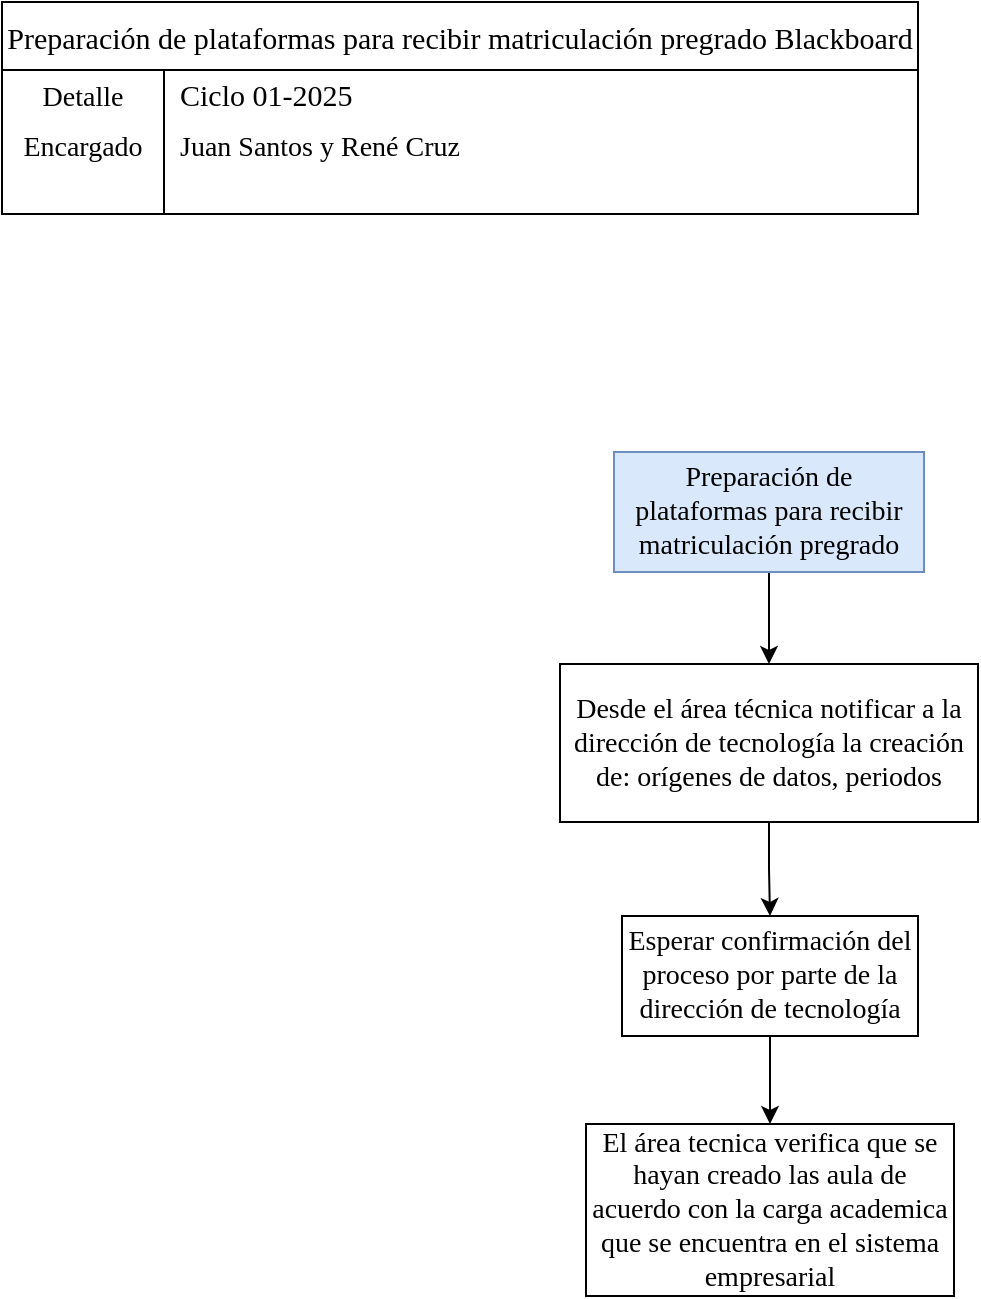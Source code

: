 <mxfile version="28.0.6">
  <diagram name="Página-1" id="r_tktDjxmc1hGxLiCpbB">
    <mxGraphModel dx="815" dy="481" grid="0" gridSize="10" guides="1" tooltips="1" connect="1" arrows="1" fold="1" page="1" pageScale="1" pageWidth="827" pageHeight="1169" math="0" shadow="0">
      <root>
        <mxCell id="0" />
        <mxCell id="1" parent="0" />
        <mxCell id="e1wjOFv5RlanklUoJInK-1" value="Preparación de plataformas para recibir matriculación pregrado Blackboard" style="shape=table;startSize=34;container=1;collapsible=0;childLayout=tableLayout;fixedRows=1;rowLines=0;fontStyle=0;fontSize=15;fontFamily=Times New Roman;" vertex="1" parent="1">
          <mxGeometry x="30" y="30" width="458" height="106" as="geometry" />
        </mxCell>
        <mxCell id="e1wjOFv5RlanklUoJInK-2" value="" style="shape=tableRow;horizontal=0;startSize=0;swimlaneHead=0;swimlaneBody=0;top=0;left=0;bottom=0;right=0;collapsible=0;dropTarget=0;fillColor=none;points=[[0,0.5],[1,0.5]];portConstraint=eastwest;strokeColor=inherit;fontSize=16;fontFamily=Times New Roman;" vertex="1" parent="e1wjOFv5RlanklUoJInK-1">
          <mxGeometry y="34" width="458" height="22" as="geometry" />
        </mxCell>
        <mxCell id="e1wjOFv5RlanklUoJInK-3" value="&lt;font style=&quot;font-size: 14px;&quot;&gt;Detalle&lt;/font&gt;&lt;div&gt;&lt;br&gt;&lt;/div&gt;" style="shape=partialRectangle;html=1;whiteSpace=wrap;connectable=0;fillColor=none;top=0;left=0;bottom=0;right=0;overflow=hidden;pointerEvents=1;strokeColor=inherit;fontSize=16;fontFamily=Times New Roman;" vertex="1" parent="e1wjOFv5RlanklUoJInK-2">
          <mxGeometry width="81" height="22" as="geometry">
            <mxRectangle width="81" height="22" as="alternateBounds" />
          </mxGeometry>
        </mxCell>
        <mxCell id="e1wjOFv5RlanklUoJInK-4" value="&lt;font style=&quot;font-size: 15px;&quot;&gt;Ciclo 01-2025&lt;/font&gt;" style="shape=partialRectangle;html=1;whiteSpace=wrap;connectable=0;fillColor=none;top=0;left=0;bottom=0;right=0;align=left;spacingLeft=6;overflow=hidden;strokeColor=inherit;fontSize=16;fontFamily=Times New Roman;" vertex="1" parent="e1wjOFv5RlanklUoJInK-2">
          <mxGeometry x="81" width="377" height="22" as="geometry">
            <mxRectangle width="377" height="22" as="alternateBounds" />
          </mxGeometry>
        </mxCell>
        <mxCell id="e1wjOFv5RlanklUoJInK-5" value="" style="shape=tableRow;horizontal=0;startSize=0;swimlaneHead=0;swimlaneBody=0;top=0;left=0;bottom=0;right=0;collapsible=0;dropTarget=0;fillColor=none;points=[[0,0.5],[1,0.5]];portConstraint=eastwest;strokeColor=inherit;fontSize=16;fontFamily=Times New Roman;" vertex="1" parent="e1wjOFv5RlanklUoJInK-1">
          <mxGeometry y="56" width="458" height="30" as="geometry" />
        </mxCell>
        <mxCell id="e1wjOFv5RlanklUoJInK-6" value="&lt;font style=&quot;font-size: 14px;&quot;&gt;Encargado&lt;/font&gt;" style="shape=partialRectangle;html=1;whiteSpace=wrap;connectable=0;fillColor=none;top=0;left=0;bottom=0;right=0;overflow=hidden;strokeColor=inherit;fontSize=16;fontFamily=Times New Roman;" vertex="1" parent="e1wjOFv5RlanklUoJInK-5">
          <mxGeometry width="81" height="30" as="geometry">
            <mxRectangle width="81" height="30" as="alternateBounds" />
          </mxGeometry>
        </mxCell>
        <mxCell id="e1wjOFv5RlanklUoJInK-7" value="&lt;span style=&quot;font-size: 14px;&quot;&gt;Juan Santos y René Cruz&lt;/span&gt;" style="shape=partialRectangle;html=1;whiteSpace=wrap;connectable=0;fillColor=none;top=0;left=0;bottom=0;right=0;align=left;spacingLeft=6;overflow=hidden;strokeColor=inherit;fontSize=16;fontFamily=Times New Roman;" vertex="1" parent="e1wjOFv5RlanklUoJInK-5">
          <mxGeometry x="81" width="377" height="30" as="geometry">
            <mxRectangle width="377" height="30" as="alternateBounds" />
          </mxGeometry>
        </mxCell>
        <mxCell id="e1wjOFv5RlanklUoJInK-8" value="" style="shape=tableRow;horizontal=0;startSize=0;swimlaneHead=0;swimlaneBody=0;top=0;left=0;bottom=0;right=0;collapsible=0;dropTarget=0;fillColor=none;points=[[0,0.5],[1,0.5]];portConstraint=eastwest;strokeColor=inherit;fontSize=16;fontFamily=Times New Roman;" vertex="1" parent="e1wjOFv5RlanklUoJInK-1">
          <mxGeometry y="86" width="458" height="20" as="geometry" />
        </mxCell>
        <mxCell id="e1wjOFv5RlanklUoJInK-9" value="" style="shape=partialRectangle;html=1;whiteSpace=wrap;connectable=0;fillColor=none;top=0;left=0;bottom=0;right=0;overflow=hidden;strokeColor=inherit;fontSize=16;fontFamily=Times New Roman;" vertex="1" parent="e1wjOFv5RlanklUoJInK-8">
          <mxGeometry width="81" height="20" as="geometry">
            <mxRectangle width="81" height="20" as="alternateBounds" />
          </mxGeometry>
        </mxCell>
        <mxCell id="e1wjOFv5RlanklUoJInK-10" value="" style="shape=partialRectangle;html=1;whiteSpace=wrap;connectable=0;fillColor=none;top=0;left=0;bottom=0;right=0;align=left;spacingLeft=6;overflow=hidden;strokeColor=inherit;fontSize=16;fontFamily=Times New Roman;" vertex="1" parent="e1wjOFv5RlanklUoJInK-8">
          <mxGeometry x="81" width="377" height="20" as="geometry">
            <mxRectangle width="377" height="20" as="alternateBounds" />
          </mxGeometry>
        </mxCell>
        <mxCell id="e1wjOFv5RlanklUoJInK-13" value="" style="edgeStyle=orthogonalEdgeStyle;rounded=0;orthogonalLoop=1;jettySize=auto;html=1;" edge="1" parent="1" source="e1wjOFv5RlanklUoJInK-11" target="e1wjOFv5RlanklUoJInK-12">
          <mxGeometry relative="1" as="geometry" />
        </mxCell>
        <mxCell id="e1wjOFv5RlanklUoJInK-11" value="&lt;font style=&quot;font-size: 14px;&quot;&gt;Preparación de plataformas para recibir matriculación pregrado&lt;/font&gt;" style="rounded=0;whiteSpace=wrap;html=1;fillColor=#dae8fc;strokeColor=#6c8ebf;fontFamily=Times New Roman;" vertex="1" parent="1">
          <mxGeometry x="336" y="255" width="155" height="60" as="geometry" />
        </mxCell>
        <mxCell id="e1wjOFv5RlanklUoJInK-15" value="" style="edgeStyle=orthogonalEdgeStyle;rounded=0;orthogonalLoop=1;jettySize=auto;html=1;" edge="1" parent="1" source="e1wjOFv5RlanklUoJInK-12" target="e1wjOFv5RlanklUoJInK-14">
          <mxGeometry relative="1" as="geometry" />
        </mxCell>
        <mxCell id="e1wjOFv5RlanklUoJInK-12" value="&lt;font style=&quot;font-size: 14px;&quot;&gt;Desde el área técnica notificar a la dirección de tecnología la creación de: orígenes de datos, periodos&lt;/font&gt;" style="whiteSpace=wrap;html=1;fontFamily=Times New Roman;rounded=0;" vertex="1" parent="1">
          <mxGeometry x="309" y="361" width="209" height="79" as="geometry" />
        </mxCell>
        <mxCell id="e1wjOFv5RlanklUoJInK-17" value="" style="edgeStyle=orthogonalEdgeStyle;rounded=0;orthogonalLoop=1;jettySize=auto;html=1;" edge="1" parent="1" source="e1wjOFv5RlanklUoJInK-14" target="e1wjOFv5RlanklUoJInK-16">
          <mxGeometry relative="1" as="geometry" />
        </mxCell>
        <mxCell id="e1wjOFv5RlanklUoJInK-14" value="&lt;font style=&quot;font-size: 14px;&quot;&gt;Esperar confirmación del proceso por parte de la dirección de tecnología&lt;/font&gt;" style="whiteSpace=wrap;html=1;fontFamily=Times New Roman;rounded=0;" vertex="1" parent="1">
          <mxGeometry x="340" y="487" width="148" height="60" as="geometry" />
        </mxCell>
        <mxCell id="e1wjOFv5RlanklUoJInK-16" value="&lt;font style=&quot;font-size: 14px;&quot;&gt;El área tecnica verifica que se hayan creado las aula de acuerdo con la carga academica que se encuentra en el sistema empresarial&lt;/font&gt;" style="whiteSpace=wrap;html=1;fontFamily=Times New Roman;rounded=0;" vertex="1" parent="1">
          <mxGeometry x="322" y="591" width="184" height="86" as="geometry" />
        </mxCell>
      </root>
    </mxGraphModel>
  </diagram>
</mxfile>
